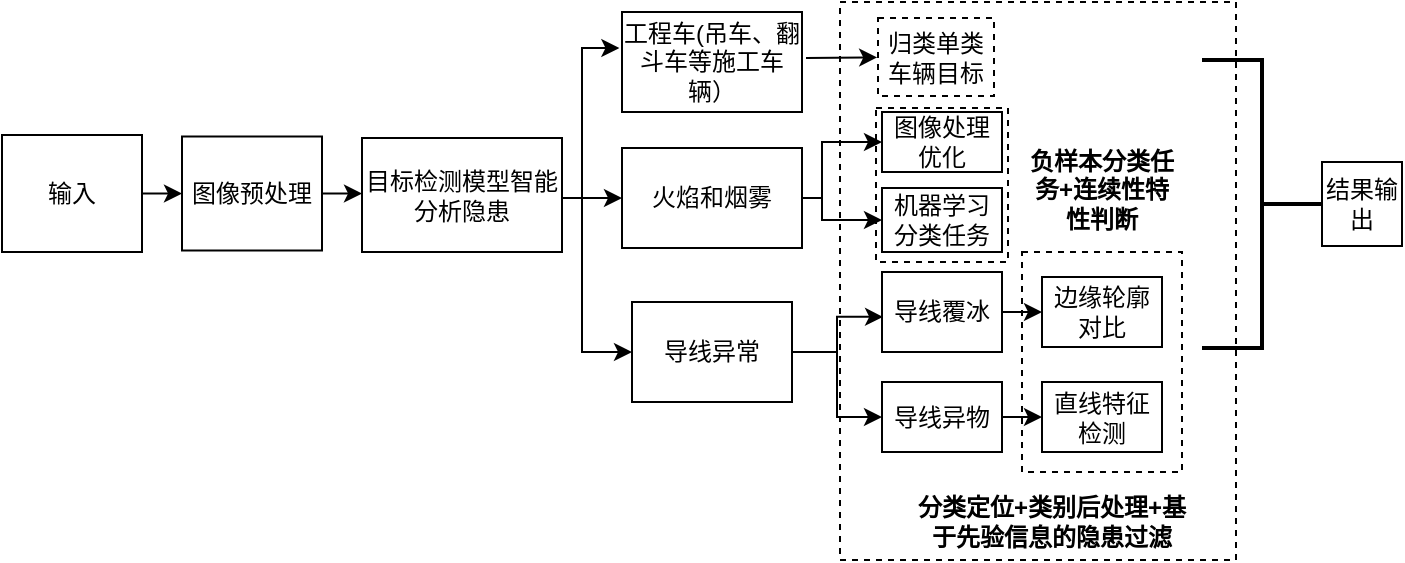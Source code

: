 <mxfile version="16.2.2" type="github">
  <diagram id="psgmNq1rA_GEdRd8kRlt" name="Page-1">
    <mxGraphModel dx="1185" dy="635" grid="0" gridSize="10" guides="0" tooltips="1" connect="0" arrows="0" fold="1" page="0" pageScale="1" pageWidth="1920" pageHeight="1200" math="0" shadow="0">
      <root>
        <mxCell id="0" />
        <mxCell id="1" parent="0" />
        <mxCell id="7txPE55cqC671jvcs88a-4" style="edgeStyle=orthogonalEdgeStyle;rounded=0;orthogonalLoop=1;jettySize=auto;html=1;exitX=1;exitY=0.5;exitDx=0;exitDy=0;entryX=0;entryY=0.5;entryDx=0;entryDy=0;" parent="1" source="7txPE55cqC671jvcs88a-1" target="7txPE55cqC671jvcs88a-2" edge="1">
          <mxGeometry relative="1" as="geometry" />
        </mxCell>
        <mxCell id="7txPE55cqC671jvcs88a-1" value="输入" style="rounded=0;whiteSpace=wrap;html=1;" parent="1" vertex="1">
          <mxGeometry x="170" y="441.5" width="70" height="58.5" as="geometry" />
        </mxCell>
        <mxCell id="7txPE55cqC671jvcs88a-5" style="edgeStyle=orthogonalEdgeStyle;rounded=0;orthogonalLoop=1;jettySize=auto;html=1;exitX=1;exitY=0.5;exitDx=0;exitDy=0;" parent="1" source="7txPE55cqC671jvcs88a-2" target="7txPE55cqC671jvcs88a-3" edge="1">
          <mxGeometry relative="1" as="geometry" />
        </mxCell>
        <mxCell id="7txPE55cqC671jvcs88a-2" value="图像预处理" style="rounded=0;whiteSpace=wrap;html=1;" parent="1" vertex="1">
          <mxGeometry x="260" y="442.25" width="70" height="57" as="geometry" />
        </mxCell>
        <mxCell id="7txPE55cqC671jvcs88a-11" style="edgeStyle=orthogonalEdgeStyle;rounded=0;orthogonalLoop=1;jettySize=auto;html=1;exitX=1;exitY=0.5;exitDx=0;exitDy=0;entryX=-0.015;entryY=0.366;entryDx=0;entryDy=0;entryPerimeter=0;" parent="1" source="7txPE55cqC671jvcs88a-3" target="7txPE55cqC671jvcs88a-6" edge="1">
          <mxGeometry relative="1" as="geometry">
            <Array as="points">
              <mxPoint x="450" y="473" />
              <mxPoint x="460" y="473" />
              <mxPoint x="460" y="398" />
              <mxPoint x="479" y="398" />
            </Array>
          </mxGeometry>
        </mxCell>
        <mxCell id="7txPE55cqC671jvcs88a-20" style="edgeStyle=orthogonalEdgeStyle;rounded=0;orthogonalLoop=1;jettySize=auto;html=1;exitX=1;exitY=0.5;exitDx=0;exitDy=0;entryX=0;entryY=0.5;entryDx=0;entryDy=0;" parent="1" source="7txPE55cqC671jvcs88a-3" target="7txPE55cqC671jvcs88a-7" edge="1">
          <mxGeometry relative="1" as="geometry">
            <Array as="points">
              <mxPoint x="450" y="473" />
            </Array>
          </mxGeometry>
        </mxCell>
        <mxCell id="7txPE55cqC671jvcs88a-21" style="edgeStyle=orthogonalEdgeStyle;rounded=0;orthogonalLoop=1;jettySize=auto;html=1;exitX=1;exitY=0.5;exitDx=0;exitDy=0;entryX=0;entryY=0.5;entryDx=0;entryDy=0;" parent="1" source="7txPE55cqC671jvcs88a-3" target="7txPE55cqC671jvcs88a-8" edge="1">
          <mxGeometry relative="1" as="geometry">
            <Array as="points">
              <mxPoint x="460" y="473" />
              <mxPoint x="460" y="550" />
            </Array>
          </mxGeometry>
        </mxCell>
        <mxCell id="7txPE55cqC671jvcs88a-3" value="目标检测模型智能分析隐患" style="rounded=0;whiteSpace=wrap;html=1;" parent="1" vertex="1">
          <mxGeometry x="350" y="443" width="100" height="57" as="geometry" />
        </mxCell>
        <mxCell id="7txPE55cqC671jvcs88a-6" value="工程车(吊车、翻斗车等施工车辆）" style="rounded=0;whiteSpace=wrap;html=1;" parent="1" vertex="1">
          <mxGeometry x="480" y="380" width="90" height="50" as="geometry" />
        </mxCell>
        <mxCell id="7txPE55cqC671jvcs88a-24" style="edgeStyle=orthogonalEdgeStyle;rounded=0;orthogonalLoop=1;jettySize=auto;html=1;exitX=1;exitY=0.5;exitDx=0;exitDy=0;entryX=0;entryY=0.5;entryDx=0;entryDy=0;" parent="1" source="7txPE55cqC671jvcs88a-7" target="7txPE55cqC671jvcs88a-23" edge="1">
          <mxGeometry relative="1" as="geometry">
            <Array as="points">
              <mxPoint x="580" y="473" />
              <mxPoint x="580" y="484" />
            </Array>
          </mxGeometry>
        </mxCell>
        <mxCell id="7txPE55cqC671jvcs88a-25" style="edgeStyle=orthogonalEdgeStyle;rounded=0;orthogonalLoop=1;jettySize=auto;html=1;exitX=1;exitY=0.5;exitDx=0;exitDy=0;entryX=0;entryY=0.5;entryDx=0;entryDy=0;" parent="1" source="7txPE55cqC671jvcs88a-7" target="7txPE55cqC671jvcs88a-22" edge="1">
          <mxGeometry relative="1" as="geometry">
            <Array as="points">
              <mxPoint x="580" y="473" />
              <mxPoint x="580" y="445" />
            </Array>
          </mxGeometry>
        </mxCell>
        <mxCell id="7txPE55cqC671jvcs88a-7" value="火焰和烟雾" style="rounded=0;whiteSpace=wrap;html=1;" parent="1" vertex="1">
          <mxGeometry x="480" y="448" width="90" height="50" as="geometry" />
        </mxCell>
        <mxCell id="7txPE55cqC671jvcs88a-18" style="edgeStyle=orthogonalEdgeStyle;rounded=0;orthogonalLoop=1;jettySize=auto;html=1;exitX=1;exitY=0.5;exitDx=0;exitDy=0;entryX=0.009;entryY=0.561;entryDx=0;entryDy=0;entryPerimeter=0;" parent="1" source="7txPE55cqC671jvcs88a-8" target="7txPE55cqC671jvcs88a-14" edge="1">
          <mxGeometry relative="1" as="geometry" />
        </mxCell>
        <mxCell id="7txPE55cqC671jvcs88a-19" style="edgeStyle=orthogonalEdgeStyle;rounded=0;orthogonalLoop=1;jettySize=auto;html=1;exitX=1;exitY=0.5;exitDx=0;exitDy=0;entryX=0;entryY=0.5;entryDx=0;entryDy=0;" parent="1" source="7txPE55cqC671jvcs88a-8" target="7txPE55cqC671jvcs88a-15" edge="1">
          <mxGeometry relative="1" as="geometry" />
        </mxCell>
        <mxCell id="7txPE55cqC671jvcs88a-8" value="导线异常" style="rounded=0;whiteSpace=wrap;html=1;" parent="1" vertex="1">
          <mxGeometry x="485" y="525" width="80" height="50" as="geometry" />
        </mxCell>
        <mxCell id="7txPE55cqC671jvcs88a-32" style="edgeStyle=orthogonalEdgeStyle;rounded=0;orthogonalLoop=1;jettySize=auto;html=1;exitX=1;exitY=0.5;exitDx=0;exitDy=0;entryX=0;entryY=0.5;entryDx=0;entryDy=0;" parent="1" source="7txPE55cqC671jvcs88a-14" target="7txPE55cqC671jvcs88a-29" edge="1">
          <mxGeometry relative="1" as="geometry" />
        </mxCell>
        <mxCell id="7txPE55cqC671jvcs88a-14" value="导线覆冰" style="rounded=0;whiteSpace=wrap;html=1;" parent="1" vertex="1">
          <mxGeometry x="610" y="510" width="60" height="40" as="geometry" />
        </mxCell>
        <mxCell id="7txPE55cqC671jvcs88a-30" style="edgeStyle=orthogonalEdgeStyle;rounded=0;orthogonalLoop=1;jettySize=auto;html=1;exitX=1;exitY=0.5;exitDx=0;exitDy=0;entryX=0;entryY=0.5;entryDx=0;entryDy=0;" parent="1" source="7txPE55cqC671jvcs88a-15" target="7txPE55cqC671jvcs88a-28" edge="1">
          <mxGeometry relative="1" as="geometry" />
        </mxCell>
        <mxCell id="7txPE55cqC671jvcs88a-15" value="导线异物" style="rounded=0;whiteSpace=wrap;html=1;" parent="1" vertex="1">
          <mxGeometry x="610" y="565" width="60" height="35" as="geometry" />
        </mxCell>
        <mxCell id="7txPE55cqC671jvcs88a-22" value="图像处理优化" style="rounded=0;whiteSpace=wrap;html=1;" parent="1" vertex="1">
          <mxGeometry x="610" y="430" width="60" height="30" as="geometry" />
        </mxCell>
        <mxCell id="7txPE55cqC671jvcs88a-23" value="机器学习分类任务" style="rounded=0;whiteSpace=wrap;html=1;" parent="1" vertex="1">
          <mxGeometry x="610" y="468" width="60" height="32" as="geometry" />
        </mxCell>
        <mxCell id="7txPE55cqC671jvcs88a-28" value="直线特征检测" style="rounded=0;whiteSpace=wrap;html=1;" parent="1" vertex="1">
          <mxGeometry x="690" y="565" width="60" height="35" as="geometry" />
        </mxCell>
        <mxCell id="7txPE55cqC671jvcs88a-29" value="边缘轮廓对比" style="rounded=0;whiteSpace=wrap;html=1;" parent="1" vertex="1">
          <mxGeometry x="690" y="512.5" width="60" height="35" as="geometry" />
        </mxCell>
        <mxCell id="7txPE55cqC671jvcs88a-33" value="" style="rounded=0;whiteSpace=wrap;html=1;dashed=1;fillColor=none;" parent="1" vertex="1">
          <mxGeometry x="680" y="500" width="80" height="110" as="geometry" />
        </mxCell>
        <mxCell id="7txPE55cqC671jvcs88a-35" value="&lt;b&gt;分类定位+类别后处理+基于先验信息的隐患过滤&lt;/b&gt;" style="text;html=1;strokeColor=none;fillColor=none;align=center;verticalAlign=middle;whiteSpace=wrap;rounded=0;dashed=1;" parent="1" vertex="1">
          <mxGeometry x="626" y="620" width="138" height="30" as="geometry" />
        </mxCell>
        <mxCell id="7txPE55cqC671jvcs88a-36" value="" style="rounded=0;whiteSpace=wrap;html=1;dashed=1;fillColor=none;" parent="1" vertex="1">
          <mxGeometry x="607" y="428" width="66" height="77" as="geometry" />
        </mxCell>
        <mxCell id="7txPE55cqC671jvcs88a-37" value="&lt;b&gt;负样本分类任务+连续性特性判断&lt;/b&gt;" style="text;html=1;strokeColor=none;fillColor=none;align=center;verticalAlign=middle;whiteSpace=wrap;rounded=0;dashed=1;" parent="1" vertex="1">
          <mxGeometry x="680" y="448" width="80" height="42" as="geometry" />
        </mxCell>
        <mxCell id="7txPE55cqC671jvcs88a-38" value="结果输出" style="rounded=0;whiteSpace=wrap;html=1;fillColor=none;" parent="1" vertex="1">
          <mxGeometry x="830" y="455" width="40" height="42" as="geometry" />
        </mxCell>
        <mxCell id="7txPE55cqC671jvcs88a-40" value="" style="strokeWidth=2;html=1;shape=mxgraph.flowchart.annotation_2;align=left;labelPosition=right;pointerEvents=1;fillColor=none;rotation=-180;" parent="1" vertex="1">
          <mxGeometry x="770" y="404" width="60" height="144" as="geometry" />
        </mxCell>
        <mxCell id="VcGRn9s_9ndyaIvzEnDv-1" value="归类单类车辆目标" style="rounded=0;whiteSpace=wrap;html=1;dashed=1;" parent="1" vertex="1">
          <mxGeometry x="608" y="383" width="58" height="39" as="geometry" />
        </mxCell>
        <mxCell id="wRnytdBfeF7PlS7cUwCw-1" value="" style="rounded=0;whiteSpace=wrap;html=1;dashed=1;fillColor=none;" vertex="1" parent="1">
          <mxGeometry x="589" y="375" width="198" height="279" as="geometry" />
        </mxCell>
        <mxCell id="VcGRn9s_9ndyaIvzEnDv-2" value="" style="endArrow=classic;html=1;rounded=0;entryX=-0.007;entryY=0.505;entryDx=0;entryDy=0;entryPerimeter=0;" parent="1" target="VcGRn9s_9ndyaIvzEnDv-1" edge="1">
          <mxGeometry width="50" height="50" relative="1" as="geometry">
            <mxPoint x="572" y="403" as="sourcePoint" />
            <mxPoint x="622" y="391" as="targetPoint" />
          </mxGeometry>
        </mxCell>
      </root>
    </mxGraphModel>
  </diagram>
</mxfile>
